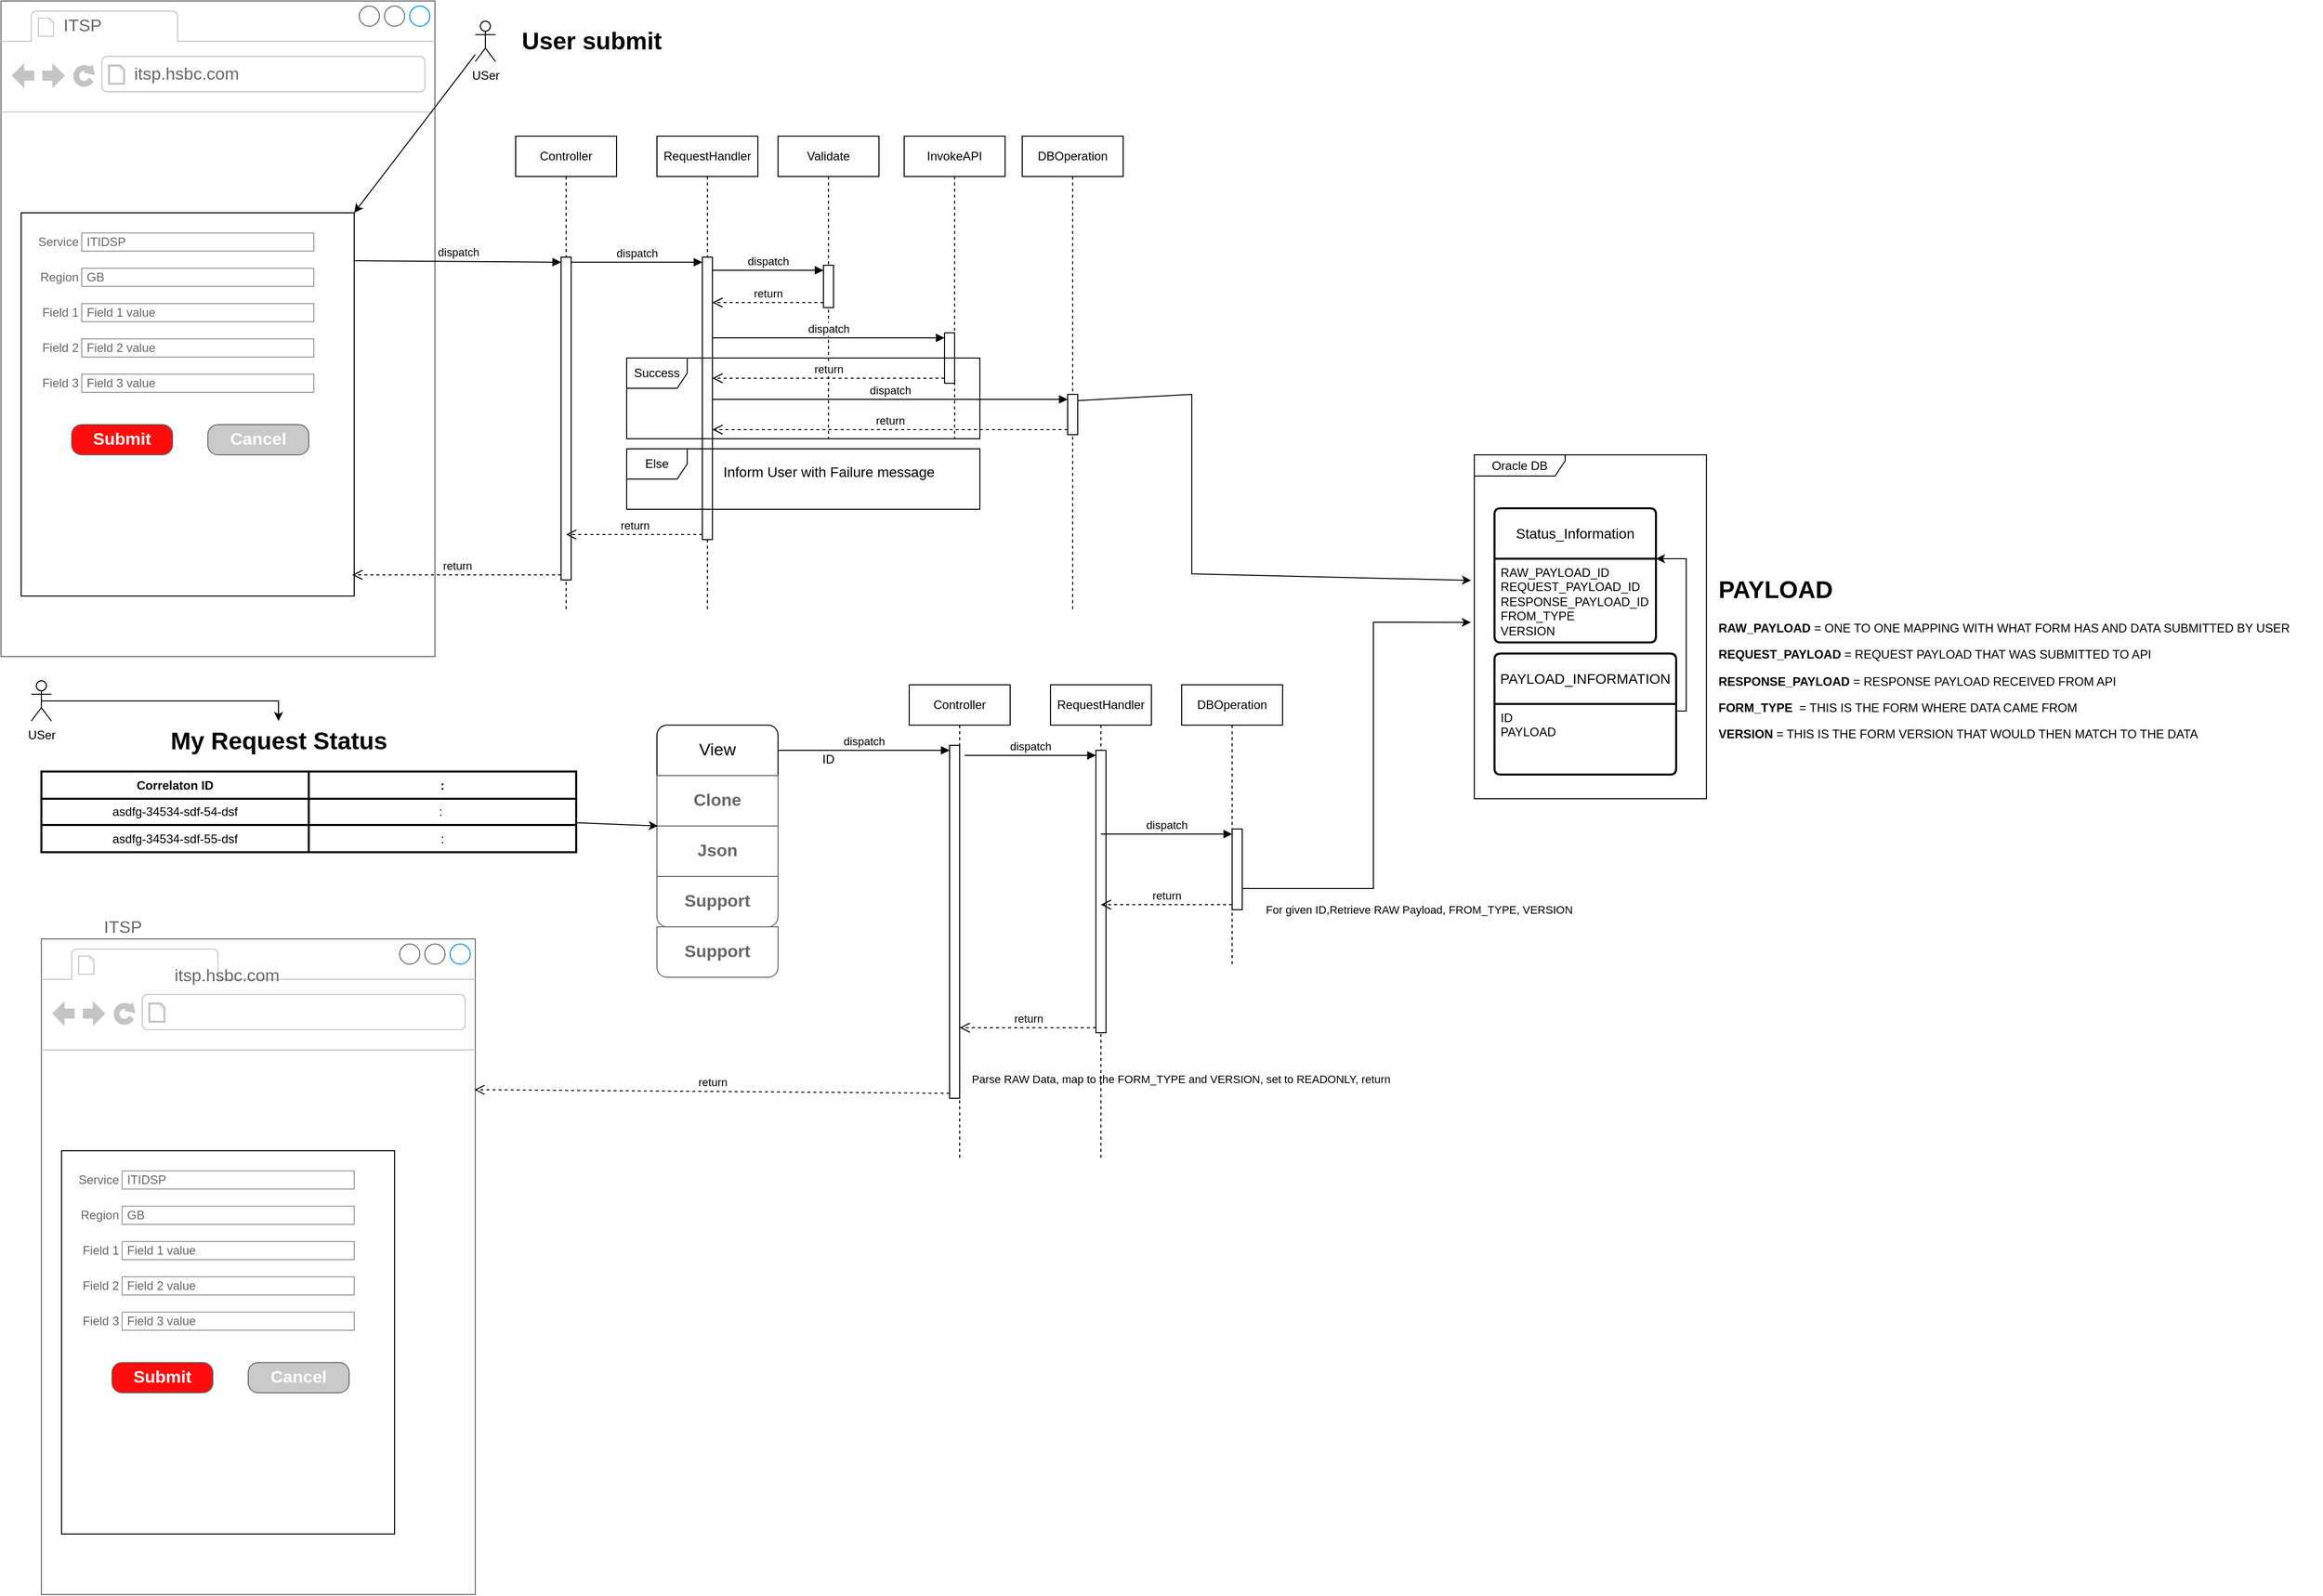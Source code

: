 <mxfile version="26.0.10">
  <diagram name="Page-1" id="2YBvvXClWsGukQMizWep">
    <mxGraphModel dx="985" dy="683" grid="1" gridSize="10" guides="1" tooltips="1" connect="1" arrows="1" fold="1" page="1" pageScale="1" pageWidth="1700" pageHeight="1100" math="0" shadow="0">
      <root>
        <mxCell id="0" />
        <mxCell id="1" parent="0" />
        <mxCell id="aoypDPzq1Keb2BFeXAgh-82" value="" style="strokeWidth=1;shadow=0;dashed=0;align=center;html=1;shape=mxgraph.mockup.containers.browserWindow;rSize=0;strokeColor=#666666;strokeColor2=#008cff;strokeColor3=#c4c4c4;mainText=,;recursiveResize=0;" vertex="1" parent="1">
          <mxGeometry x="10" width="430" height="650" as="geometry" />
        </mxCell>
        <mxCell id="aoypDPzq1Keb2BFeXAgh-83" value="ITSP" style="strokeWidth=1;shadow=0;dashed=0;align=center;html=1;shape=mxgraph.mockup.containers.anchor;fontSize=17;fontColor=#666666;align=left;whiteSpace=wrap;" vertex="1" parent="aoypDPzq1Keb2BFeXAgh-82">
          <mxGeometry x="60" y="12" width="100" height="26" as="geometry" />
        </mxCell>
        <mxCell id="aoypDPzq1Keb2BFeXAgh-84" value="itsp.hsbc.com" style="strokeWidth=1;shadow=0;dashed=0;align=center;html=1;shape=mxgraph.mockup.containers.anchor;rSize=0;fontSize=17;fontColor=#666666;align=left;" vertex="1" parent="aoypDPzq1Keb2BFeXAgh-82">
          <mxGeometry x="130" y="60" width="250" height="26" as="geometry" />
        </mxCell>
        <mxCell id="aoypDPzq1Keb2BFeXAgh-16" value="" style="rounded=0;whiteSpace=wrap;html=1;" vertex="1" parent="1">
          <mxGeometry x="30" y="210" width="330" height="380" as="geometry" />
        </mxCell>
        <mxCell id="aoypDPzq1Keb2BFeXAgh-2" value="Service" style="strokeWidth=1;shadow=0;dashed=0;align=center;html=1;shape=mxgraph.mockup.forms.anchor;align=right;spacingRight=2;fontColor=#666666;" vertex="1" parent="1">
          <mxGeometry x="40" y="230" width="50" height="18" as="geometry" />
        </mxCell>
        <mxCell id="aoypDPzq1Keb2BFeXAgh-3" value="ITIDSP" style="strokeWidth=1;shadow=0;dashed=0;align=center;html=1;shape=mxgraph.mockup.forms.rrect;fillColor=#ffffff;rSize=0;fontColor=#666666;align=left;spacingLeft=3;strokeColor=#999999;" vertex="1" parent="1">
          <mxGeometry x="90" y="230" width="230" height="18" as="geometry" />
        </mxCell>
        <mxCell id="aoypDPzq1Keb2BFeXAgh-4" value="Region" style="strokeWidth=1;shadow=0;dashed=0;align=center;html=1;shape=mxgraph.mockup.forms.anchor;align=right;spacingRight=2;fontColor=#666666;" vertex="1" parent="1">
          <mxGeometry x="40" y="265" width="50" height="18" as="geometry" />
        </mxCell>
        <mxCell id="aoypDPzq1Keb2BFeXAgh-5" value="GB" style="strokeWidth=1;shadow=0;dashed=0;align=center;html=1;shape=mxgraph.mockup.forms.rrect;fillColor=#ffffff;rSize=0;fontColor=#666666;align=left;spacingLeft=3;strokeColor=#999999;" vertex="1" parent="1">
          <mxGeometry x="90" y="265" width="230" height="18" as="geometry" />
        </mxCell>
        <mxCell id="aoypDPzq1Keb2BFeXAgh-6" value="Field 1" style="strokeWidth=1;shadow=0;dashed=0;align=center;html=1;shape=mxgraph.mockup.forms.anchor;align=right;spacingRight=2;fontColor=#666666;" vertex="1" parent="1">
          <mxGeometry x="40" y="300" width="50" height="18" as="geometry" />
        </mxCell>
        <mxCell id="aoypDPzq1Keb2BFeXAgh-7" value="Field 1 value" style="strokeWidth=1;shadow=0;dashed=0;align=center;html=1;shape=mxgraph.mockup.forms.rrect;fillColor=#ffffff;rSize=0;fontColor=#666666;align=left;spacingLeft=3;strokeColor=#999999;" vertex="1" parent="1">
          <mxGeometry x="90" y="300" width="230" height="18" as="geometry" />
        </mxCell>
        <mxCell id="aoypDPzq1Keb2BFeXAgh-8" value="Field 2" style="strokeWidth=1;shadow=0;dashed=0;align=center;html=1;shape=mxgraph.mockup.forms.anchor;align=right;spacingRight=2;fontColor=#666666;" vertex="1" parent="1">
          <mxGeometry x="40" y="335" width="50" height="18" as="geometry" />
        </mxCell>
        <mxCell id="aoypDPzq1Keb2BFeXAgh-9" value="Field 2 value" style="strokeWidth=1;shadow=0;dashed=0;align=center;html=1;shape=mxgraph.mockup.forms.rrect;fillColor=#ffffff;rSize=0;fontColor=#666666;align=left;spacingLeft=3;strokeColor=#999999;" vertex="1" parent="1">
          <mxGeometry x="90" y="335" width="230" height="18" as="geometry" />
        </mxCell>
        <mxCell id="aoypDPzq1Keb2BFeXAgh-10" value="Field 3" style="strokeWidth=1;shadow=0;dashed=0;align=center;html=1;shape=mxgraph.mockup.forms.anchor;align=right;spacingRight=2;fontColor=#666666;" vertex="1" parent="1">
          <mxGeometry x="40" y="370" width="50" height="18" as="geometry" />
        </mxCell>
        <mxCell id="aoypDPzq1Keb2BFeXAgh-11" value="&lt;span style=&quot;color: rgb(102, 102, 102); font-family: Helvetica; font-size: 12px; font-style: normal; font-variant-ligatures: normal; font-variant-caps: normal; font-weight: 400; letter-spacing: normal; orphans: 2; text-align: left; text-indent: 0px; text-transform: none; widows: 2; word-spacing: 0px; -webkit-text-stroke-width: 0px; white-space: nowrap; background-color: rgb(251, 251, 251); text-decoration-thickness: initial; text-decoration-style: initial; text-decoration-color: initial; float: none; display: inline !important;&quot;&gt;Field 3 value&lt;/span&gt;" style="strokeWidth=1;shadow=0;dashed=0;align=center;html=1;shape=mxgraph.mockup.forms.rrect;fillColor=#ffffff;rSize=0;fontColor=#666666;align=left;spacingLeft=3;strokeColor=#999999;" vertex="1" parent="1">
          <mxGeometry x="90" y="370" width="230" height="18" as="geometry" />
        </mxCell>
        <mxCell id="aoypDPzq1Keb2BFeXAgh-13" value="Submit" style="strokeWidth=1;shadow=0;dashed=0;align=center;html=1;shape=mxgraph.mockup.buttons.button;strokeColor=#666666;fontColor=#ffffff;mainText=;buttonStyle=round;fontSize=17;fontStyle=1;fillColor=#FF0C0C;whiteSpace=wrap;" vertex="1" parent="1">
          <mxGeometry x="80" y="420" width="100" height="30" as="geometry" />
        </mxCell>
        <mxCell id="aoypDPzq1Keb2BFeXAgh-15" value="Cancel" style="strokeWidth=1;shadow=0;dashed=0;align=center;html=1;shape=mxgraph.mockup.buttons.button;strokeColor=#666666;fontColor=#ffffff;mainText=;buttonStyle=round;fontSize=17;fontStyle=1;fillColor=light-dark(#c9c9c9, #ff8a8a);whiteSpace=wrap;" vertex="1" parent="1">
          <mxGeometry x="215" y="420" width="100" height="30" as="geometry" />
        </mxCell>
        <mxCell id="aoypDPzq1Keb2BFeXAgh-17" value="USer" style="shape=umlActor;verticalLabelPosition=bottom;verticalAlign=top;html=1;outlineConnect=0;" vertex="1" parent="1">
          <mxGeometry x="480" y="20" width="20" height="40" as="geometry" />
        </mxCell>
        <mxCell id="aoypDPzq1Keb2BFeXAgh-18" value="" style="endArrow=classic;html=1;rounded=0;" edge="1" parent="1" source="aoypDPzq1Keb2BFeXAgh-17" target="aoypDPzq1Keb2BFeXAgh-16">
          <mxGeometry width="50" height="50" relative="1" as="geometry">
            <mxPoint x="460" y="410" as="sourcePoint" />
            <mxPoint x="510" y="360" as="targetPoint" />
            <Array as="points">
              <mxPoint x="360" y="210" />
            </Array>
          </mxGeometry>
        </mxCell>
        <mxCell id="aoypDPzq1Keb2BFeXAgh-19" value="Status_Information" style="swimlane;childLayout=stackLayout;horizontal=1;startSize=50;horizontalStack=0;rounded=1;fontSize=14;fontStyle=0;strokeWidth=2;resizeParent=0;resizeLast=1;shadow=0;dashed=0;align=center;arcSize=4;whiteSpace=wrap;html=1;" vertex="1" parent="1">
          <mxGeometry x="1490" y="503" width="160" height="133" as="geometry" />
        </mxCell>
        <mxCell id="aoypDPzq1Keb2BFeXAgh-20" value="RAW_PAYLOAD_ID&lt;div&gt;REQUEST_PAYLOAD_ID&lt;/div&gt;&lt;div&gt;RESPONSE_PAYLOAD_ID&lt;/div&gt;&lt;div&gt;FROM_TYPE&lt;/div&gt;&lt;div&gt;VERSION&lt;/div&gt;" style="align=left;strokeColor=none;fillColor=none;spacingLeft=4;fontSize=12;verticalAlign=top;resizable=0;rotatable=0;part=1;html=1;" vertex="1" parent="aoypDPzq1Keb2BFeXAgh-19">
          <mxGeometry y="50" width="160" height="83" as="geometry" />
        </mxCell>
        <mxCell id="aoypDPzq1Keb2BFeXAgh-21" value="PAYLOAD_INFORMATION" style="swimlane;childLayout=stackLayout;horizontal=1;startSize=50;horizontalStack=0;rounded=1;fontSize=14;fontStyle=0;strokeWidth=2;resizeParent=0;resizeLast=1;shadow=0;dashed=0;align=center;arcSize=4;whiteSpace=wrap;html=1;" vertex="1" parent="1">
          <mxGeometry x="1490" y="647" width="180" height="120" as="geometry" />
        </mxCell>
        <mxCell id="aoypDPzq1Keb2BFeXAgh-22" value="ID&lt;div&gt;PAYLOAD&lt;/div&gt;" style="align=left;strokeColor=none;fillColor=none;spacingLeft=4;fontSize=12;verticalAlign=top;resizable=0;rotatable=0;part=1;html=1;" vertex="1" parent="aoypDPzq1Keb2BFeXAgh-21">
          <mxGeometry y="50" width="180" height="70" as="geometry" />
        </mxCell>
        <mxCell id="aoypDPzq1Keb2BFeXAgh-23" value="" style="endArrow=classic;html=1;rounded=0;exitX=0.994;exitY=0.1;exitDx=0;exitDy=0;exitPerimeter=0;flowAnimation=0;entryX=1;entryY=0;entryDx=0;entryDy=0;" edge="1" parent="1" source="aoypDPzq1Keb2BFeXAgh-22" target="aoypDPzq1Keb2BFeXAgh-20">
          <mxGeometry width="50" height="50" relative="1" as="geometry">
            <mxPoint x="1690" y="663" as="sourcePoint" />
            <mxPoint x="1660" y="540" as="targetPoint" />
            <Array as="points">
              <mxPoint x="1680" y="704" />
              <mxPoint x="1680" y="553" />
            </Array>
          </mxGeometry>
        </mxCell>
        <mxCell id="aoypDPzq1Keb2BFeXAgh-24" value="&lt;h1 style=&quot;margin-top: 0px;&quot;&gt;PAYLOAD&lt;/h1&gt;&lt;p&gt;&lt;b&gt;RAW_PAYLOAD&lt;/b&gt; = ONE TO ONE MAPPING WITH WHAT FORM HAS AND DATA SUBMITTED BY USER&lt;/p&gt;&lt;p&gt;&lt;b&gt;REQUEST_PAYLOAD&lt;/b&gt;&amp;nbsp;= REQUEST PAYLOAD THAT WAS SUBMITTED TO API&lt;/p&gt;&lt;p&gt;&lt;b&gt;RESPONSE_PAYLOAD&lt;/b&gt;&amp;nbsp;= RESPONSE PAYLOAD RECEIVED FROM API&lt;/p&gt;&lt;p&gt;&lt;b&gt;FORM_TYPE&lt;/b&gt;&amp;nbsp; = THIS IS THE FORM WHERE DATA CAME FROM&amp;nbsp;&lt;/p&gt;&lt;p&gt;&lt;b&gt;VERSION&lt;/b&gt; = THIS IS THE FORM VERSION THAT WOULD THEN MATCH TO THE DATA&lt;/p&gt;" style="text;html=1;whiteSpace=wrap;overflow=hidden;rounded=0;" vertex="1" parent="1">
          <mxGeometry x="1710" y="563" width="600" height="187" as="geometry" />
        </mxCell>
        <mxCell id="aoypDPzq1Keb2BFeXAgh-25" value="User submit" style="text;strokeColor=none;fillColor=none;html=1;fontSize=24;fontStyle=1;verticalAlign=middle;align=center;" vertex="1" parent="1">
          <mxGeometry x="510" y="20" width="170" height="40" as="geometry" />
        </mxCell>
        <mxCell id="aoypDPzq1Keb2BFeXAgh-28" value="Controller" style="shape=umlLifeline;perimeter=lifelinePerimeter;whiteSpace=wrap;html=1;container=1;dropTarget=0;collapsible=0;recursiveResize=0;outlineConnect=0;portConstraint=eastwest;newEdgeStyle={&quot;curved&quot;:0,&quot;rounded&quot;:0};" vertex="1" parent="1">
          <mxGeometry x="520" y="134" width="100" height="470" as="geometry" />
        </mxCell>
        <mxCell id="aoypDPzq1Keb2BFeXAgh-31" value="" style="html=1;points=[[0,0,0,0,5],[0,1,0,0,-5],[1,0,0,0,5],[1,1,0,0,-5]];perimeter=orthogonalPerimeter;outlineConnect=0;targetShapes=umlLifeline;portConstraint=eastwest;newEdgeStyle={&quot;curved&quot;:0,&quot;rounded&quot;:0};" vertex="1" parent="aoypDPzq1Keb2BFeXAgh-28">
          <mxGeometry x="45" y="120" width="10" height="320" as="geometry" />
        </mxCell>
        <mxCell id="aoypDPzq1Keb2BFeXAgh-32" value="dispatch" style="html=1;verticalAlign=bottom;endArrow=block;curved=0;rounded=0;entryX=0;entryY=0;entryDx=0;entryDy=5;exitX=1.002;exitY=0.125;exitDx=0;exitDy=0;exitPerimeter=0;" edge="1" target="aoypDPzq1Keb2BFeXAgh-31" parent="1" source="aoypDPzq1Keb2BFeXAgh-16">
          <mxGeometry relative="1" as="geometry">
            <mxPoint x="460" y="410" as="sourcePoint" />
          </mxGeometry>
        </mxCell>
        <mxCell id="aoypDPzq1Keb2BFeXAgh-33" value="return" style="html=1;verticalAlign=bottom;endArrow=open;dashed=1;endSize=8;curved=0;rounded=0;exitX=0;exitY=1;exitDx=0;exitDy=-5;" edge="1" source="aoypDPzq1Keb2BFeXAgh-31" parent="1">
          <mxGeometry relative="1" as="geometry">
            <mxPoint x="358" y="569" as="targetPoint" />
          </mxGeometry>
        </mxCell>
        <mxCell id="aoypDPzq1Keb2BFeXAgh-38" value="Validate" style="shape=umlLifeline;perimeter=lifelinePerimeter;whiteSpace=wrap;html=1;container=1;dropTarget=0;collapsible=0;recursiveResize=0;outlineConnect=0;portConstraint=eastwest;newEdgeStyle={&quot;curved&quot;:0,&quot;rounded&quot;:0};" vertex="1" parent="1">
          <mxGeometry x="780" y="134" width="100" height="300" as="geometry" />
        </mxCell>
        <mxCell id="aoypDPzq1Keb2BFeXAgh-41" value="" style="html=1;points=[[0,0,0,0,5],[0,1,0,0,-5],[1,0,0,0,5],[1,1,0,0,-5]];perimeter=orthogonalPerimeter;outlineConnect=0;targetShapes=umlLifeline;portConstraint=eastwest;newEdgeStyle={&quot;curved&quot;:0,&quot;rounded&quot;:0};" vertex="1" parent="aoypDPzq1Keb2BFeXAgh-38">
          <mxGeometry x="45" y="128" width="10" height="42" as="geometry" />
        </mxCell>
        <mxCell id="aoypDPzq1Keb2BFeXAgh-39" value="InvokeAPI" style="shape=umlLifeline;whiteSpace=wrap;html=1;container=1;dropTarget=0;collapsible=0;recursiveResize=0;outlineConnect=0;portConstraint=eastwest;newEdgeStyle={&quot;curved&quot;:0,&quot;rounded&quot;:0};points=[[0,0,0,0,5],[0,1,0,0,-5],[1,0,0,0,5],[1,1,0,0,-5]];perimeter=rectanglePerimeter;targetShapes=umlLifeline;participant=label;" vertex="1" parent="1">
          <mxGeometry x="905" y="134" width="100" height="300" as="geometry" />
        </mxCell>
        <mxCell id="aoypDPzq1Keb2BFeXAgh-44" value="" style="html=1;points=[[0,0,0,0,5],[0,1,0,0,-5],[1,0,0,0,5],[1,1,0,0,-5]];perimeter=orthogonalPerimeter;outlineConnect=0;targetShapes=umlLifeline;portConstraint=eastwest;newEdgeStyle={&quot;curved&quot;:0,&quot;rounded&quot;:0};" vertex="1" parent="aoypDPzq1Keb2BFeXAgh-39">
          <mxGeometry x="40" y="195" width="10" height="50" as="geometry" />
        </mxCell>
        <mxCell id="aoypDPzq1Keb2BFeXAgh-40" value="DBOperation" style="shape=umlLifeline;perimeter=lifelinePerimeter;whiteSpace=wrap;html=1;container=1;dropTarget=0;collapsible=0;recursiveResize=0;outlineConnect=0;portConstraint=eastwest;newEdgeStyle={&quot;curved&quot;:0,&quot;rounded&quot;:0};" vertex="1" parent="1">
          <mxGeometry x="1022" y="134" width="100" height="470" as="geometry" />
        </mxCell>
        <mxCell id="aoypDPzq1Keb2BFeXAgh-58" value="" style="html=1;points=[[0,0,0,0,5],[0,1,0,0,-5],[1,0,0,0,5],[1,1,0,0,-5]];perimeter=orthogonalPerimeter;outlineConnect=0;targetShapes=umlLifeline;portConstraint=eastwest;newEdgeStyle={&quot;curved&quot;:0,&quot;rounded&quot;:0};" vertex="1" parent="aoypDPzq1Keb2BFeXAgh-40">
          <mxGeometry x="45" y="256" width="10" height="40" as="geometry" />
        </mxCell>
        <mxCell id="aoypDPzq1Keb2BFeXAgh-42" value="dispatch" style="html=1;verticalAlign=bottom;endArrow=block;curved=0;rounded=0;entryX=0;entryY=0;entryDx=0;entryDy=5;" edge="1" target="aoypDPzq1Keb2BFeXAgh-41" parent="1" source="aoypDPzq1Keb2BFeXAgh-48">
          <mxGeometry relative="1" as="geometry">
            <mxPoint x="710" y="294" as="sourcePoint" />
          </mxGeometry>
        </mxCell>
        <mxCell id="aoypDPzq1Keb2BFeXAgh-43" value="return" style="html=1;verticalAlign=bottom;endArrow=open;dashed=1;endSize=8;curved=0;rounded=0;exitX=0;exitY=1;exitDx=0;exitDy=-5;" edge="1" source="aoypDPzq1Keb2BFeXAgh-41" parent="1" target="aoypDPzq1Keb2BFeXAgh-48">
          <mxGeometry relative="1" as="geometry">
            <mxPoint x="655" y="337" as="targetPoint" />
          </mxGeometry>
        </mxCell>
        <mxCell id="aoypDPzq1Keb2BFeXAgh-45" value="dispatch" style="html=1;verticalAlign=bottom;endArrow=block;curved=0;rounded=0;entryX=0;entryY=0;entryDx=0;entryDy=5;" edge="1" target="aoypDPzq1Keb2BFeXAgh-44" parent="1" source="aoypDPzq1Keb2BFeXAgh-48">
          <mxGeometry relative="1" as="geometry">
            <mxPoint x="790" y="379" as="sourcePoint" />
          </mxGeometry>
        </mxCell>
        <mxCell id="aoypDPzq1Keb2BFeXAgh-46" value="return" style="html=1;verticalAlign=bottom;endArrow=open;dashed=1;endSize=8;curved=0;rounded=0;exitX=0;exitY=1;exitDx=0;exitDy=-5;" edge="1" source="aoypDPzq1Keb2BFeXAgh-44" parent="1" target="aoypDPzq1Keb2BFeXAgh-48">
          <mxGeometry relative="1" as="geometry">
            <mxPoint x="790" y="449" as="targetPoint" />
          </mxGeometry>
        </mxCell>
        <mxCell id="aoypDPzq1Keb2BFeXAgh-47" value="RequestHandler" style="shape=umlLifeline;perimeter=lifelinePerimeter;whiteSpace=wrap;html=1;container=1;dropTarget=0;collapsible=0;recursiveResize=0;outlineConnect=0;portConstraint=eastwest;newEdgeStyle={&quot;curved&quot;:0,&quot;rounded&quot;:0};" vertex="1" parent="1">
          <mxGeometry x="660" y="134" width="100" height="470" as="geometry" />
        </mxCell>
        <mxCell id="aoypDPzq1Keb2BFeXAgh-48" value="" style="html=1;points=[[0,0,0,0,5],[0,1,0,0,-5],[1,0,0,0,5],[1,1,0,0,-5]];perimeter=orthogonalPerimeter;outlineConnect=0;targetShapes=umlLifeline;portConstraint=eastwest;newEdgeStyle={&quot;curved&quot;:0,&quot;rounded&quot;:0};" vertex="1" parent="aoypDPzq1Keb2BFeXAgh-47">
          <mxGeometry x="45" y="120" width="10" height="280" as="geometry" />
        </mxCell>
        <mxCell id="aoypDPzq1Keb2BFeXAgh-50" value="return" style="html=1;verticalAlign=bottom;endArrow=open;dashed=1;endSize=8;curved=0;rounded=0;exitX=0;exitY=1;exitDx=0;exitDy=-5;" edge="1" source="aoypDPzq1Keb2BFeXAgh-48" parent="1" target="aoypDPzq1Keb2BFeXAgh-28">
          <mxGeometry relative="1" as="geometry">
            <mxPoint x="635" y="358" as="targetPoint" />
          </mxGeometry>
        </mxCell>
        <mxCell id="aoypDPzq1Keb2BFeXAgh-49" value="dispatch" style="html=1;verticalAlign=bottom;endArrow=block;curved=0;rounded=0;entryX=0;entryY=0;entryDx=0;entryDy=5;entryPerimeter=0;" edge="1" target="aoypDPzq1Keb2BFeXAgh-48" parent="1" source="aoypDPzq1Keb2BFeXAgh-31">
          <mxGeometry relative="1" as="geometry">
            <mxPoint x="635" y="288" as="sourcePoint" />
          </mxGeometry>
        </mxCell>
        <mxCell id="aoypDPzq1Keb2BFeXAgh-51" value="Success" style="shape=umlFrame;whiteSpace=wrap;html=1;pointerEvents=0;" vertex="1" parent="1">
          <mxGeometry x="630" y="354" width="350" height="80" as="geometry" />
        </mxCell>
        <mxCell id="aoypDPzq1Keb2BFeXAgh-59" value="dispatch" style="html=1;verticalAlign=bottom;endArrow=block;curved=0;rounded=0;entryX=0;entryY=0;entryDx=0;entryDy=5;" edge="1" target="aoypDPzq1Keb2BFeXAgh-58" parent="1">
          <mxGeometry relative="1" as="geometry">
            <mxPoint x="715" y="395.0" as="sourcePoint" />
          </mxGeometry>
        </mxCell>
        <mxCell id="aoypDPzq1Keb2BFeXAgh-60" value="return" style="html=1;verticalAlign=bottom;endArrow=open;dashed=1;endSize=8;curved=0;rounded=0;exitX=0;exitY=1;exitDx=0;exitDy=-5;exitPerimeter=0;" edge="1" source="aoypDPzq1Keb2BFeXAgh-58" parent="1">
          <mxGeometry relative="1" as="geometry">
            <mxPoint x="715" y="425.0" as="targetPoint" />
            <mxPoint x="1071.5" y="465" as="sourcePoint" />
          </mxGeometry>
        </mxCell>
        <mxCell id="aoypDPzq1Keb2BFeXAgh-62" value="Else" style="shape=umlFrame;whiteSpace=wrap;html=1;pointerEvents=0;" vertex="1" parent="1">
          <mxGeometry x="630" y="444" width="350" height="60" as="geometry" />
        </mxCell>
        <mxCell id="aoypDPzq1Keb2BFeXAgh-63" value="&lt;font style=&quot;font-size: 14px; font-weight: normal;&quot;&gt;Inform User with Failure message&lt;/font&gt;" style="text;strokeColor=none;fillColor=none;html=1;fontSize=24;fontStyle=1;verticalAlign=middle;align=center;" vertex="1" parent="1">
          <mxGeometry x="780" y="444" width="100" height="40" as="geometry" />
        </mxCell>
        <mxCell id="aoypDPzq1Keb2BFeXAgh-64" value="" style="endArrow=classic;html=1;rounded=0;entryX=-0.014;entryY=0.365;entryDx=0;entryDy=0;entryPerimeter=0;exitX=0.547;exitY=0.558;exitDx=0;exitDy=0;exitPerimeter=0;" edge="1" parent="1" source="aoypDPzq1Keb2BFeXAgh-40" target="aoypDPzq1Keb2BFeXAgh-65">
          <mxGeometry width="50" height="50" relative="1" as="geometry">
            <mxPoint x="1090" y="393" as="sourcePoint" />
            <mxPoint x="1190" y="384.5" as="targetPoint" />
            <Array as="points">
              <mxPoint x="1190" y="390" />
              <mxPoint x="1190" y="568" />
            </Array>
          </mxGeometry>
        </mxCell>
        <mxCell id="aoypDPzq1Keb2BFeXAgh-65" value="Oracle DB" style="shape=umlFrame;whiteSpace=wrap;html=1;pointerEvents=0;width=90;height=21;" vertex="1" parent="1">
          <mxGeometry x="1470" y="450" width="230" height="341" as="geometry" />
        </mxCell>
        <mxCell id="aoypDPzq1Keb2BFeXAgh-66" value="" style="shape=table;html=1;whiteSpace=wrap;startSize=0;container=1;collapsible=0;childLayout=tableLayout;strokeWidth=2;" vertex="1" parent="1">
          <mxGeometry x="50" y="764" width="530" height="80" as="geometry" />
        </mxCell>
        <mxCell id="aoypDPzq1Keb2BFeXAgh-67" value="" style="shape=tableRow;horizontal=0;startSize=0;swimlaneHead=0;swimlaneBody=0;top=0;left=0;bottom=0;right=0;collapsible=0;dropTarget=0;fillColor=none;points=[[0,0.5],[1,0.5]];portConstraint=eastwest;" vertex="1" parent="aoypDPzq1Keb2BFeXAgh-66">
          <mxGeometry width="530" height="27" as="geometry" />
        </mxCell>
        <mxCell id="aoypDPzq1Keb2BFeXAgh-68" value="Correlaton ID" style="shape=partialRectangle;html=1;whiteSpace=wrap;connectable=0;fillColor=none;top=0;left=0;bottom=0;right=0;overflow=hidden;fontStyle=1" vertex="1" parent="aoypDPzq1Keb2BFeXAgh-67">
          <mxGeometry width="265" height="27" as="geometry">
            <mxRectangle width="265" height="27" as="alternateBounds" />
          </mxGeometry>
        </mxCell>
        <mxCell id="aoypDPzq1Keb2BFeXAgh-69" value=":" style="shape=partialRectangle;html=1;whiteSpace=wrap;connectable=0;fillColor=none;top=0;left=0;bottom=0;right=0;overflow=hidden;fontStyle=1" vertex="1" parent="aoypDPzq1Keb2BFeXAgh-67">
          <mxGeometry x="265" width="265" height="27" as="geometry">
            <mxRectangle width="265" height="27" as="alternateBounds" />
          </mxGeometry>
        </mxCell>
        <mxCell id="aoypDPzq1Keb2BFeXAgh-70" value="" style="shape=tableRow;horizontal=0;startSize=0;swimlaneHead=0;swimlaneBody=0;top=0;left=0;bottom=0;right=0;collapsible=0;dropTarget=0;fillColor=none;points=[[0,0.5],[1,0.5]];portConstraint=eastwest;" vertex="1" parent="aoypDPzq1Keb2BFeXAgh-66">
          <mxGeometry y="27" width="530" height="26" as="geometry" />
        </mxCell>
        <mxCell id="aoypDPzq1Keb2BFeXAgh-71" value="asdfg-34534-sdf-54-dsf" style="shape=partialRectangle;html=1;whiteSpace=wrap;connectable=0;fillColor=none;top=0;left=0;bottom=0;right=0;overflow=hidden;" vertex="1" parent="aoypDPzq1Keb2BFeXAgh-70">
          <mxGeometry width="265" height="26" as="geometry">
            <mxRectangle width="265" height="26" as="alternateBounds" />
          </mxGeometry>
        </mxCell>
        <mxCell id="aoypDPzq1Keb2BFeXAgh-72" value=":&amp;nbsp;" style="shape=partialRectangle;html=1;whiteSpace=wrap;connectable=0;fillColor=none;top=0;left=0;bottom=0;right=0;overflow=hidden;" vertex="1" parent="aoypDPzq1Keb2BFeXAgh-70">
          <mxGeometry x="265" width="265" height="26" as="geometry">
            <mxRectangle width="265" height="26" as="alternateBounds" />
          </mxGeometry>
        </mxCell>
        <mxCell id="aoypDPzq1Keb2BFeXAgh-73" value="" style="shape=tableRow;horizontal=0;startSize=0;swimlaneHead=0;swimlaneBody=0;top=0;left=0;bottom=0;right=0;collapsible=0;dropTarget=0;fillColor=none;points=[[0,0.5],[1,0.5]];portConstraint=eastwest;" vertex="1" parent="aoypDPzq1Keb2BFeXAgh-66">
          <mxGeometry y="53" width="530" height="27" as="geometry" />
        </mxCell>
        <mxCell id="aoypDPzq1Keb2BFeXAgh-74" value="asdfg-34534-sdf-55-dsf" style="shape=partialRectangle;html=1;whiteSpace=wrap;connectable=0;fillColor=none;top=0;left=0;bottom=0;right=0;overflow=hidden;" vertex="1" parent="aoypDPzq1Keb2BFeXAgh-73">
          <mxGeometry width="265" height="27" as="geometry">
            <mxRectangle width="265" height="27" as="alternateBounds" />
          </mxGeometry>
        </mxCell>
        <mxCell id="aoypDPzq1Keb2BFeXAgh-75" value=":" style="shape=partialRectangle;html=1;whiteSpace=wrap;connectable=0;fillColor=none;top=0;left=0;bottom=0;right=0;overflow=hidden;" vertex="1" parent="aoypDPzq1Keb2BFeXAgh-73">
          <mxGeometry x="265" width="265" height="27" as="geometry">
            <mxRectangle width="265" height="27" as="alternateBounds" />
          </mxGeometry>
        </mxCell>
        <mxCell id="aoypDPzq1Keb2BFeXAgh-76" value="My Request Status" style="text;strokeColor=none;fillColor=none;html=1;fontSize=24;fontStyle=1;verticalAlign=middle;align=center;" vertex="1" parent="1">
          <mxGeometry x="200" y="714" width="170" height="40" as="geometry" />
        </mxCell>
        <mxCell id="aoypDPzq1Keb2BFeXAgh-77" value="USer" style="shape=umlActor;verticalLabelPosition=bottom;verticalAlign=top;html=1;outlineConnect=0;" vertex="1" parent="1">
          <mxGeometry x="40" y="674" width="20" height="40" as="geometry" />
        </mxCell>
        <mxCell id="aoypDPzq1Keb2BFeXAgh-78" value="" style="endArrow=classic;html=1;rounded=0;exitX=0.5;exitY=0.5;exitDx=0;exitDy=0;exitPerimeter=0;" edge="1" parent="1" source="aoypDPzq1Keb2BFeXAgh-77" target="aoypDPzq1Keb2BFeXAgh-76">
          <mxGeometry width="50" height="50" relative="1" as="geometry">
            <mxPoint x="-420" y="134" as="sourcePoint" />
            <mxPoint x="-282" y="194" as="targetPoint" />
            <Array as="points">
              <mxPoint x="285" y="694" />
            </Array>
          </mxGeometry>
        </mxCell>
        <mxCell id="aoypDPzq1Keb2BFeXAgh-85" value="" style="swimlane;shape=mxgraph.bootstrap.anchor;strokeColor=#666666;fillColor=none;fontColor=#666666;fontStyle=0;childLayout=stackLayout;horizontal=1;startSize=0;horizontalStack=0;resizeParent=1;resizeParentMax=0;resizeLast=0;collapsible=0;marginBottom=0;whiteSpace=wrap;html=1;" vertex="1" parent="1">
          <mxGeometry x="660" y="718" width="120" height="250" as="geometry" />
        </mxCell>
        <mxCell id="aoypDPzq1Keb2BFeXAgh-86" value="View" style="text;strokeColor=default;align=center;verticalAlign=middle;spacingLeft=10;spacingRight=10;overflow=hidden;points=[[0,0.5],[1,0.5]];portConstraint=eastwest;rotatable=0;whiteSpace=wrap;html=1;shape=mxgraph.mockup.topButton;rSize=10;fillColor=none;fontColor=light-dark(#000000, #121212);fontSize=17;fontStyle=0;" vertex="1" parent="aoypDPzq1Keb2BFeXAgh-85">
          <mxGeometry width="120" height="50" as="geometry" />
        </mxCell>
        <mxCell id="aoypDPzq1Keb2BFeXAgh-87" value="Clone" style="text;strokeColor=inherit;align=center;verticalAlign=middle;spacingLeft=10;spacingRight=10;overflow=hidden;points=[[0,0.5],[1,0.5]];portConstraint=eastwest;rotatable=0;whiteSpace=wrap;html=1;rSize=5;fillColor=inherit;fontColor=inherit;fontSize=17;fontStyle=1;" vertex="1" parent="aoypDPzq1Keb2BFeXAgh-85">
          <mxGeometry y="50" width="120" height="50" as="geometry" />
        </mxCell>
        <mxCell id="aoypDPzq1Keb2BFeXAgh-88" value="Json" style="text;strokeColor=inherit;align=center;verticalAlign=middle;spacingLeft=10;spacingRight=10;overflow=hidden;points=[[0,0.5],[1,0.5]];portConstraint=eastwest;rotatable=0;whiteSpace=wrap;html=1;rSize=5;fillColor=inherit;fontColor=inherit;fontSize=17;fontStyle=1;" vertex="1" parent="aoypDPzq1Keb2BFeXAgh-85">
          <mxGeometry y="100" width="120" height="50" as="geometry" />
        </mxCell>
        <mxCell id="aoypDPzq1Keb2BFeXAgh-132" value="Support" style="text;strokeColor=inherit;align=center;verticalAlign=middle;spacingLeft=10;spacingRight=10;overflow=hidden;points=[[0,0.5],[1,0.5]];portConstraint=eastwest;rotatable=0;whiteSpace=wrap;html=1;shape=mxgraph.mockup.bottomButton;rSize=10;fillColor=inherit;fontColor=inherit;fontSize=17;fontStyle=1;" vertex="1" parent="aoypDPzq1Keb2BFeXAgh-85">
          <mxGeometry y="150" width="120" height="50" as="geometry" />
        </mxCell>
        <mxCell id="aoypDPzq1Keb2BFeXAgh-89" value="Support" style="text;strokeColor=inherit;align=center;verticalAlign=middle;spacingLeft=10;spacingRight=10;overflow=hidden;points=[[0,0.5],[1,0.5]];portConstraint=eastwest;rotatable=0;whiteSpace=wrap;html=1;shape=mxgraph.mockup.bottomButton;rSize=10;fillColor=inherit;fontColor=inherit;fontSize=17;fontStyle=1;" vertex="1" parent="aoypDPzq1Keb2BFeXAgh-85">
          <mxGeometry y="200" width="120" height="50" as="geometry" />
        </mxCell>
        <mxCell id="aoypDPzq1Keb2BFeXAgh-90" value="" style="endArrow=classic;html=1;rounded=0;entryX=0.008;entryY=1;entryDx=0;entryDy=0;entryPerimeter=0;" edge="1" parent="1" source="aoypDPzq1Keb2BFeXAgh-70" target="aoypDPzq1Keb2BFeXAgh-87">
          <mxGeometry width="50" height="50" relative="1" as="geometry">
            <mxPoint x="640" y="812.954" as="sourcePoint" />
            <mxPoint x="140" y="554" as="targetPoint" />
          </mxGeometry>
        </mxCell>
        <mxCell id="aoypDPzq1Keb2BFeXAgh-91" value="Controller" style="shape=umlLifeline;perimeter=lifelinePerimeter;whiteSpace=wrap;html=1;container=1;dropTarget=0;collapsible=0;recursiveResize=0;outlineConnect=0;portConstraint=eastwest;newEdgeStyle={&quot;curved&quot;:0,&quot;rounded&quot;:0};" vertex="1" parent="1">
          <mxGeometry x="910" y="678" width="100" height="470" as="geometry" />
        </mxCell>
        <mxCell id="aoypDPzq1Keb2BFeXAgh-129" value="" style="html=1;points=[[0,0,0,0,5],[0,1,0,0,-5],[1,0,0,0,5],[1,1,0,0,-5]];perimeter=orthogonalPerimeter;outlineConnect=0;targetShapes=umlLifeline;portConstraint=eastwest;newEdgeStyle={&quot;curved&quot;:0,&quot;rounded&quot;:0};" vertex="1" parent="aoypDPzq1Keb2BFeXAgh-91">
          <mxGeometry x="40" y="60" width="10" height="350" as="geometry" />
        </mxCell>
        <mxCell id="aoypDPzq1Keb2BFeXAgh-93" value="RequestHandler" style="shape=umlLifeline;perimeter=lifelinePerimeter;whiteSpace=wrap;html=1;container=1;dropTarget=0;collapsible=0;recursiveResize=0;outlineConnect=0;portConstraint=eastwest;newEdgeStyle={&quot;curved&quot;:0,&quot;rounded&quot;:0};" vertex="1" parent="1">
          <mxGeometry x="1050" y="678" width="100" height="470" as="geometry" />
        </mxCell>
        <mxCell id="aoypDPzq1Keb2BFeXAgh-94" value="" style="html=1;points=[[0,0,0,0,5],[0,1,0,0,-5],[1,0,0,0,5],[1,1,0,0,-5]];perimeter=orthogonalPerimeter;outlineConnect=0;targetShapes=umlLifeline;portConstraint=eastwest;newEdgeStyle={&quot;curved&quot;:0,&quot;rounded&quot;:0};" vertex="1" parent="aoypDPzq1Keb2BFeXAgh-93">
          <mxGeometry x="45" y="65" width="10" height="280" as="geometry" />
        </mxCell>
        <mxCell id="aoypDPzq1Keb2BFeXAgh-95" value="return" style="html=1;verticalAlign=bottom;endArrow=open;dashed=1;endSize=8;curved=0;rounded=0;exitX=0;exitY=1;exitDx=0;exitDy=-5;" edge="1" parent="1" source="aoypDPzq1Keb2BFeXAgh-94" target="aoypDPzq1Keb2BFeXAgh-91">
          <mxGeometry relative="1" as="geometry">
            <mxPoint x="1025" y="902" as="targetPoint" />
          </mxGeometry>
        </mxCell>
        <mxCell id="aoypDPzq1Keb2BFeXAgh-96" value="dispatch" style="html=1;verticalAlign=bottom;endArrow=block;curved=0;rounded=0;entryX=0;entryY=0;entryDx=0;entryDy=5;entryPerimeter=0;" edge="1" parent="1" target="aoypDPzq1Keb2BFeXAgh-94">
          <mxGeometry relative="1" as="geometry">
            <mxPoint x="965" y="748" as="sourcePoint" />
          </mxGeometry>
        </mxCell>
        <mxCell id="aoypDPzq1Keb2BFeXAgh-100" value="DBOperation" style="shape=umlLifeline;perimeter=lifelinePerimeter;whiteSpace=wrap;html=1;container=1;dropTarget=0;collapsible=0;recursiveResize=0;outlineConnect=0;portConstraint=eastwest;newEdgeStyle={&quot;curved&quot;:0,&quot;rounded&quot;:0};" vertex="1" parent="1">
          <mxGeometry x="1180" y="678" width="100" height="280" as="geometry" />
        </mxCell>
        <mxCell id="aoypDPzq1Keb2BFeXAgh-105" value="" style="html=1;points=[[0,0,0,0,5],[0,1,0,0,-5],[1,0,0,0,5],[1,1,0,0,-5]];perimeter=orthogonalPerimeter;outlineConnect=0;targetShapes=umlLifeline;portConstraint=eastwest;newEdgeStyle={&quot;curved&quot;:0,&quot;rounded&quot;:0};" vertex="1" parent="aoypDPzq1Keb2BFeXAgh-100">
          <mxGeometry x="50" y="143" width="10" height="80" as="geometry" />
        </mxCell>
        <mxCell id="aoypDPzq1Keb2BFeXAgh-103" value="ID" style="text;html=1;align=center;verticalAlign=middle;whiteSpace=wrap;rounded=0;" vertex="1" parent="1">
          <mxGeometry x="800" y="737" width="60" height="30" as="geometry" />
        </mxCell>
        <mxCell id="aoypDPzq1Keb2BFeXAgh-106" value="dispatch" style="html=1;verticalAlign=bottom;endArrow=block;curved=0;rounded=0;entryX=0;entryY=0;entryDx=0;entryDy=5;" edge="1" target="aoypDPzq1Keb2BFeXAgh-105" parent="1" source="aoypDPzq1Keb2BFeXAgh-93">
          <mxGeometry relative="1" as="geometry">
            <mxPoint x="1160" y="826" as="sourcePoint" />
          </mxGeometry>
        </mxCell>
        <mxCell id="aoypDPzq1Keb2BFeXAgh-107" value="return" style="html=1;verticalAlign=bottom;endArrow=open;dashed=1;endSize=8;curved=0;rounded=0;exitX=0;exitY=1;exitDx=0;exitDy=-5;" edge="1" source="aoypDPzq1Keb2BFeXAgh-105" parent="1" target="aoypDPzq1Keb2BFeXAgh-93">
          <mxGeometry relative="1" as="geometry">
            <mxPoint x="1160" y="896" as="targetPoint" />
          </mxGeometry>
        </mxCell>
        <mxCell id="aoypDPzq1Keb2BFeXAgh-108" value="" style="endArrow=classic;html=1;rounded=0;entryX=-0.015;entryY=0.487;entryDx=0;entryDy=0;entryPerimeter=0;" edge="1" parent="1" source="aoypDPzq1Keb2BFeXAgh-105" target="aoypDPzq1Keb2BFeXAgh-65">
          <mxGeometry width="50" height="50" relative="1" as="geometry">
            <mxPoint x="1100" y="880" as="sourcePoint" />
            <mxPoint x="1150" y="830" as="targetPoint" />
            <Array as="points">
              <mxPoint x="1370" y="880" />
              <mxPoint x="1370" y="616" />
            </Array>
          </mxGeometry>
        </mxCell>
        <mxCell id="aoypDPzq1Keb2BFeXAgh-109" value="&lt;font style=&quot;font-size: 11px; font-weight: normal;&quot;&gt;For given ID,Retrieve RAW Payload, FROM_TYPE, VERSION&lt;/font&gt;" style="text;strokeColor=none;fillColor=none;html=1;fontSize=24;fontStyle=1;verticalAlign=middle;align=center;" vertex="1" parent="1">
          <mxGeometry x="1250" y="882" width="330" height="30" as="geometry" />
        </mxCell>
        <mxCell id="aoypDPzq1Keb2BFeXAgh-111" value="&lt;font style=&quot;font-size: 11px; font-weight: normal;&quot;&gt;Parse RAW Data, map to the FORM_TYPE and VERSION, set to READONLY, return&lt;/font&gt;" style="text;strokeColor=none;fillColor=none;html=1;fontSize=24;fontStyle=1;verticalAlign=middle;align=center;" vertex="1" parent="1">
          <mxGeometry x="934" y="1050" width="489" height="30" as="geometry" />
        </mxCell>
        <mxCell id="aoypDPzq1Keb2BFeXAgh-113" value="" style="strokeWidth=1;shadow=0;dashed=0;align=center;html=1;shape=mxgraph.mockup.containers.browserWindow;rSize=0;strokeColor=#666666;strokeColor2=#008cff;strokeColor3=#c4c4c4;mainText=,;recursiveResize=0;" vertex="1" parent="1">
          <mxGeometry x="50" y="930" width="430" height="650" as="geometry" />
        </mxCell>
        <mxCell id="aoypDPzq1Keb2BFeXAgh-114" value="ITSP" style="strokeWidth=1;shadow=0;dashed=0;align=center;html=1;shape=mxgraph.mockup.containers.anchor;fontSize=17;fontColor=#666666;align=left;whiteSpace=wrap;" vertex="1" parent="aoypDPzq1Keb2BFeXAgh-113">
          <mxGeometry x="60" y="-24" width="100" height="26" as="geometry" />
        </mxCell>
        <mxCell id="aoypDPzq1Keb2BFeXAgh-115" value="itsp.hsbc.com" style="strokeWidth=1;shadow=0;dashed=0;align=center;html=1;shape=mxgraph.mockup.containers.anchor;rSize=0;fontSize=17;fontColor=#666666;align=left;" vertex="1" parent="aoypDPzq1Keb2BFeXAgh-113">
          <mxGeometry x="130" y="24" width="250" height="26" as="geometry" />
        </mxCell>
        <mxCell id="aoypDPzq1Keb2BFeXAgh-116" value="" style="rounded=0;whiteSpace=wrap;html=1;" vertex="1" parent="1">
          <mxGeometry x="70" y="1140" width="330" height="380" as="geometry" />
        </mxCell>
        <mxCell id="aoypDPzq1Keb2BFeXAgh-117" value="Service" style="strokeWidth=1;shadow=0;dashed=0;align=center;html=1;shape=mxgraph.mockup.forms.anchor;align=right;spacingRight=2;fontColor=#666666;" vertex="1" parent="1">
          <mxGeometry x="80" y="1160" width="50" height="18" as="geometry" />
        </mxCell>
        <mxCell id="aoypDPzq1Keb2BFeXAgh-118" value="ITIDSP" style="strokeWidth=1;shadow=0;dashed=0;align=center;html=1;shape=mxgraph.mockup.forms.rrect;fillColor=#ffffff;rSize=0;fontColor=#666666;align=left;spacingLeft=3;strokeColor=#999999;" vertex="1" parent="1">
          <mxGeometry x="130" y="1160" width="230" height="18" as="geometry" />
        </mxCell>
        <mxCell id="aoypDPzq1Keb2BFeXAgh-119" value="Region" style="strokeWidth=1;shadow=0;dashed=0;align=center;html=1;shape=mxgraph.mockup.forms.anchor;align=right;spacingRight=2;fontColor=#666666;" vertex="1" parent="1">
          <mxGeometry x="80" y="1195" width="50" height="18" as="geometry" />
        </mxCell>
        <mxCell id="aoypDPzq1Keb2BFeXAgh-120" value="GB" style="strokeWidth=1;shadow=0;dashed=0;align=center;html=1;shape=mxgraph.mockup.forms.rrect;fillColor=#ffffff;rSize=0;fontColor=#666666;align=left;spacingLeft=3;strokeColor=#999999;" vertex="1" parent="1">
          <mxGeometry x="130" y="1195" width="230" height="18" as="geometry" />
        </mxCell>
        <mxCell id="aoypDPzq1Keb2BFeXAgh-121" value="Field 1" style="strokeWidth=1;shadow=0;dashed=0;align=center;html=1;shape=mxgraph.mockup.forms.anchor;align=right;spacingRight=2;fontColor=#666666;" vertex="1" parent="1">
          <mxGeometry x="80" y="1230" width="50" height="18" as="geometry" />
        </mxCell>
        <mxCell id="aoypDPzq1Keb2BFeXAgh-122" value="Field 1 value" style="strokeWidth=1;shadow=0;dashed=0;align=center;html=1;shape=mxgraph.mockup.forms.rrect;fillColor=#ffffff;rSize=0;fontColor=#666666;align=left;spacingLeft=3;strokeColor=#999999;" vertex="1" parent="1">
          <mxGeometry x="130" y="1230" width="230" height="18" as="geometry" />
        </mxCell>
        <mxCell id="aoypDPzq1Keb2BFeXAgh-123" value="Field 2" style="strokeWidth=1;shadow=0;dashed=0;align=center;html=1;shape=mxgraph.mockup.forms.anchor;align=right;spacingRight=2;fontColor=#666666;" vertex="1" parent="1">
          <mxGeometry x="80" y="1265" width="50" height="18" as="geometry" />
        </mxCell>
        <mxCell id="aoypDPzq1Keb2BFeXAgh-124" value="Field 2 value" style="strokeWidth=1;shadow=0;dashed=0;align=center;html=1;shape=mxgraph.mockup.forms.rrect;fillColor=#ffffff;rSize=0;fontColor=#666666;align=left;spacingLeft=3;strokeColor=#999999;" vertex="1" parent="1">
          <mxGeometry x="130" y="1265" width="230" height="18" as="geometry" />
        </mxCell>
        <mxCell id="aoypDPzq1Keb2BFeXAgh-125" value="Field 3" style="strokeWidth=1;shadow=0;dashed=0;align=center;html=1;shape=mxgraph.mockup.forms.anchor;align=right;spacingRight=2;fontColor=#666666;" vertex="1" parent="1">
          <mxGeometry x="80" y="1300" width="50" height="18" as="geometry" />
        </mxCell>
        <mxCell id="aoypDPzq1Keb2BFeXAgh-126" value="&lt;span style=&quot;color: rgb(102, 102, 102); font-family: Helvetica; font-size: 12px; font-style: normal; font-variant-ligatures: normal; font-variant-caps: normal; font-weight: 400; letter-spacing: normal; orphans: 2; text-align: left; text-indent: 0px; text-transform: none; widows: 2; word-spacing: 0px; -webkit-text-stroke-width: 0px; white-space: nowrap; background-color: rgb(251, 251, 251); text-decoration-thickness: initial; text-decoration-style: initial; text-decoration-color: initial; float: none; display: inline !important;&quot;&gt;Field 3 value&lt;/span&gt;" style="strokeWidth=1;shadow=0;dashed=0;align=center;html=1;shape=mxgraph.mockup.forms.rrect;fillColor=#ffffff;rSize=0;fontColor=#666666;align=left;spacingLeft=3;strokeColor=#999999;" vertex="1" parent="1">
          <mxGeometry x="130" y="1300" width="230" height="18" as="geometry" />
        </mxCell>
        <mxCell id="aoypDPzq1Keb2BFeXAgh-127" value="Submit" style="strokeWidth=1;shadow=0;dashed=0;align=center;html=1;shape=mxgraph.mockup.buttons.button;strokeColor=#666666;fontColor=#ffffff;mainText=;buttonStyle=round;fontSize=17;fontStyle=1;fillColor=#FF0C0C;whiteSpace=wrap;" vertex="1" parent="1">
          <mxGeometry x="120" y="1350" width="100" height="30" as="geometry" />
        </mxCell>
        <mxCell id="aoypDPzq1Keb2BFeXAgh-128" value="Cancel" style="strokeWidth=1;shadow=0;dashed=0;align=center;html=1;shape=mxgraph.mockup.buttons.button;strokeColor=#666666;fontColor=#ffffff;mainText=;buttonStyle=round;fontSize=17;fontStyle=1;fillColor=light-dark(#c9c9c9, #ff8a8a);whiteSpace=wrap;" vertex="1" parent="1">
          <mxGeometry x="255" y="1350" width="100" height="30" as="geometry" />
        </mxCell>
        <mxCell id="aoypDPzq1Keb2BFeXAgh-130" value="dispatch" style="html=1;verticalAlign=bottom;endArrow=block;curved=0;rounded=0;entryX=0;entryY=0;entryDx=0;entryDy=5;exitX=1;exitY=0.5;exitDx=0;exitDy=0;" edge="1" target="aoypDPzq1Keb2BFeXAgh-129" parent="1" source="aoypDPzq1Keb2BFeXAgh-86">
          <mxGeometry relative="1" as="geometry">
            <mxPoint x="880" y="845" as="sourcePoint" />
          </mxGeometry>
        </mxCell>
        <mxCell id="aoypDPzq1Keb2BFeXAgh-131" value="return" style="html=1;verticalAlign=bottom;endArrow=open;dashed=1;endSize=8;curved=0;rounded=0;exitX=0;exitY=1;exitDx=0;exitDy=-5;entryX=0.998;entryY=0.23;entryDx=0;entryDy=0;entryPerimeter=0;" edge="1" source="aoypDPzq1Keb2BFeXAgh-129" parent="1" target="aoypDPzq1Keb2BFeXAgh-113">
          <mxGeometry relative="1" as="geometry">
            <mxPoint x="880" y="915" as="targetPoint" />
          </mxGeometry>
        </mxCell>
      </root>
    </mxGraphModel>
  </diagram>
</mxfile>
